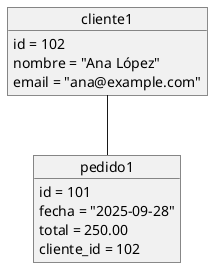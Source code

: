 @startuml
object cliente1 {
  id = 102
  nombre = "Ana López"
  email = "ana@example.com"
}

object pedido1 {
  id = 101
  fecha = "2025-09-28"
  total = 250.00
  cliente_id = 102
}

cliente1 -- pedido1
@enduml
